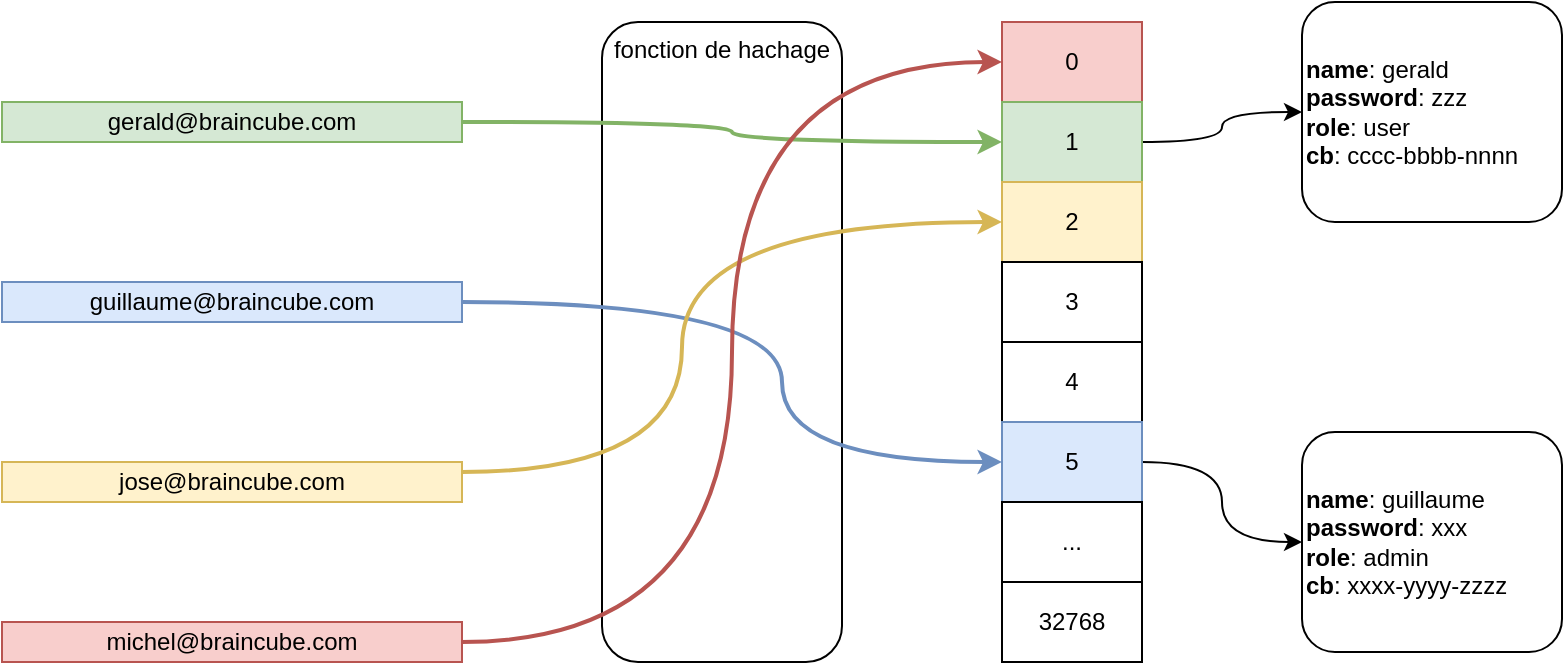 <mxfile version="14.4.3" type="device"><diagram id="R2lEEEUBdFMjLlhIrx00" name="Page-1"><mxGraphModel dx="1106" dy="1003" grid="0" gridSize="10" guides="1" tooltips="1" connect="1" arrows="1" fold="1" page="1" pageScale="1" pageWidth="850" pageHeight="1100" math="0" shadow="0" extFonts="Permanent Marker^https://fonts.googleapis.com/css?family=Permanent+Marker"><root><mxCell id="0"/><mxCell id="1" parent="0"/><mxCell id="YBx79oANToWUEoXLm5Ui-1" value="0" style="rounded=0;whiteSpace=wrap;html=1;fillColor=#f8cecc;strokeColor=#b85450;" vertex="1" parent="1"><mxGeometry x="530" y="140" width="70" height="40" as="geometry"/></mxCell><mxCell id="YBx79oANToWUEoXLm5Ui-22" style="edgeStyle=orthogonalEdgeStyle;curved=1;orthogonalLoop=1;jettySize=auto;html=1;exitX=1;exitY=0.5;exitDx=0;exitDy=0;entryX=0;entryY=0.5;entryDx=0;entryDy=0;strokeWidth=1;" edge="1" parent="1" source="YBx79oANToWUEoXLm5Ui-2" target="YBx79oANToWUEoXLm5Ui-21"><mxGeometry relative="1" as="geometry"/></mxCell><mxCell id="YBx79oANToWUEoXLm5Ui-2" value="1" style="rounded=0;whiteSpace=wrap;html=1;fillColor=#d5e8d4;strokeColor=#82b366;" vertex="1" parent="1"><mxGeometry x="530" y="180" width="70" height="40" as="geometry"/></mxCell><mxCell id="YBx79oANToWUEoXLm5Ui-3" value="2" style="rounded=0;whiteSpace=wrap;html=1;fillColor=#fff2cc;strokeColor=#d6b656;" vertex="1" parent="1"><mxGeometry x="530" y="220" width="70" height="40" as="geometry"/></mxCell><mxCell id="YBx79oANToWUEoXLm5Ui-4" value="3" style="rounded=0;whiteSpace=wrap;html=1;" vertex="1" parent="1"><mxGeometry x="530" y="260" width="70" height="40" as="geometry"/></mxCell><mxCell id="YBx79oANToWUEoXLm5Ui-5" value="4" style="rounded=0;whiteSpace=wrap;html=1;" vertex="1" parent="1"><mxGeometry x="530" y="300" width="70" height="40" as="geometry"/></mxCell><mxCell id="YBx79oANToWUEoXLm5Ui-20" style="edgeStyle=orthogonalEdgeStyle;curved=1;orthogonalLoop=1;jettySize=auto;html=1;exitX=1;exitY=0.5;exitDx=0;exitDy=0;entryX=0;entryY=0.5;entryDx=0;entryDy=0;strokeWidth=1;" edge="1" parent="1" source="YBx79oANToWUEoXLm5Ui-6" target="YBx79oANToWUEoXLm5Ui-19"><mxGeometry relative="1" as="geometry"/></mxCell><mxCell id="YBx79oANToWUEoXLm5Ui-6" value="5" style="rounded=0;whiteSpace=wrap;html=1;fillColor=#dae8fc;strokeColor=#6c8ebf;" vertex="1" parent="1"><mxGeometry x="530" y="340" width="70" height="40" as="geometry"/></mxCell><mxCell id="YBx79oANToWUEoXLm5Ui-7" value="..." style="rounded=0;whiteSpace=wrap;html=1;" vertex="1" parent="1"><mxGeometry x="530" y="380" width="70" height="40" as="geometry"/></mxCell><mxCell id="YBx79oANToWUEoXLm5Ui-8" value="32768" style="rounded=0;whiteSpace=wrap;html=1;" vertex="1" parent="1"><mxGeometry x="530" y="420" width="70" height="40" as="geometry"/></mxCell><mxCell id="YBx79oANToWUEoXLm5Ui-9" value="fonction de hachage" style="rounded=1;whiteSpace=wrap;html=1;verticalAlign=top;" vertex="1" parent="1"><mxGeometry x="330" y="140" width="120" height="320" as="geometry"/></mxCell><mxCell id="YBx79oANToWUEoXLm5Ui-14" style="edgeStyle=orthogonalEdgeStyle;orthogonalLoop=1;jettySize=auto;html=1;exitX=1;exitY=0.5;exitDx=0;exitDy=0;entryX=0;entryY=0.5;entryDx=0;entryDy=0;curved=1;fillColor=#d5e8d4;strokeColor=#82b366;strokeWidth=2;" edge="1" parent="1" source="YBx79oANToWUEoXLm5Ui-10" target="YBx79oANToWUEoXLm5Ui-2"><mxGeometry relative="1" as="geometry"/></mxCell><mxCell id="YBx79oANToWUEoXLm5Ui-10" value="gerald@braincube.com" style="text;html=1;strokeColor=#82b366;fillColor=#d5e8d4;align=center;verticalAlign=middle;whiteSpace=wrap;rounded=0;" vertex="1" parent="1"><mxGeometry x="30" y="180" width="230" height="20" as="geometry"/></mxCell><mxCell id="YBx79oANToWUEoXLm5Ui-15" style="edgeStyle=orthogonalEdgeStyle;orthogonalLoop=1;jettySize=auto;html=1;exitX=1;exitY=0.5;exitDx=0;exitDy=0;entryX=0;entryY=0.5;entryDx=0;entryDy=0;curved=1;fillColor=#dae8fc;strokeColor=#6c8ebf;strokeWidth=2;" edge="1" parent="1" source="YBx79oANToWUEoXLm5Ui-11" target="YBx79oANToWUEoXLm5Ui-6"><mxGeometry relative="1" as="geometry"><Array as="points"><mxPoint x="420" y="280"/><mxPoint x="420" y="360"/></Array></mxGeometry></mxCell><mxCell id="YBx79oANToWUEoXLm5Ui-11" value="guillaume@braincube.com" style="text;html=1;strokeColor=#6c8ebf;fillColor=#dae8fc;align=center;verticalAlign=middle;whiteSpace=wrap;rounded=0;" vertex="1" parent="1"><mxGeometry x="30" y="270" width="230" height="20" as="geometry"/></mxCell><mxCell id="YBx79oANToWUEoXLm5Ui-16" style="edgeStyle=orthogonalEdgeStyle;orthogonalLoop=1;jettySize=auto;html=1;exitX=1;exitY=0.25;exitDx=0;exitDy=0;entryX=0;entryY=0.5;entryDx=0;entryDy=0;curved=1;fillColor=#fff2cc;strokeColor=#d6b656;strokeWidth=2;" edge="1" parent="1" source="YBx79oANToWUEoXLm5Ui-12" target="YBx79oANToWUEoXLm5Ui-3"><mxGeometry relative="1" as="geometry"><Array as="points"><mxPoint x="370" y="365"/><mxPoint x="370" y="240"/></Array></mxGeometry></mxCell><mxCell id="YBx79oANToWUEoXLm5Ui-12" value="jose@braincube.com" style="text;html=1;strokeColor=#d6b656;fillColor=#fff2cc;align=center;verticalAlign=middle;whiteSpace=wrap;rounded=0;" vertex="1" parent="1"><mxGeometry x="30" y="360" width="230" height="20" as="geometry"/></mxCell><mxCell id="YBx79oANToWUEoXLm5Ui-17" style="edgeStyle=orthogonalEdgeStyle;curved=1;orthogonalLoop=1;jettySize=auto;html=1;exitX=1;exitY=0.5;exitDx=0;exitDy=0;entryX=0;entryY=0.5;entryDx=0;entryDy=0;fillColor=#f8cecc;strokeColor=#b85450;strokeWidth=2;" edge="1" parent="1" source="YBx79oANToWUEoXLm5Ui-13" target="YBx79oANToWUEoXLm5Ui-1"><mxGeometry relative="1" as="geometry"/></mxCell><mxCell id="YBx79oANToWUEoXLm5Ui-13" value="michel@braincube.com" style="text;html=1;strokeColor=#b85450;fillColor=#f8cecc;align=center;verticalAlign=middle;whiteSpace=wrap;rounded=0;" vertex="1" parent="1"><mxGeometry x="30" y="440" width="230" height="20" as="geometry"/></mxCell><mxCell id="YBx79oANToWUEoXLm5Ui-19" value="&lt;b&gt;name&lt;/b&gt;: guillaume&lt;br&gt;&lt;b&gt;password&lt;/b&gt;: xxx&lt;br&gt;&lt;b&gt;role&lt;/b&gt;: admin&lt;br&gt;&lt;b&gt;cb&lt;/b&gt;: xxxx-yyyy-zzzz" style="rounded=1;whiteSpace=wrap;html=1;align=left;" vertex="1" parent="1"><mxGeometry x="680" y="345" width="130" height="110" as="geometry"/></mxCell><mxCell id="YBx79oANToWUEoXLm5Ui-21" value="&lt;b&gt;name&lt;/b&gt;: gerald&lt;br&gt;&lt;b&gt;password&lt;/b&gt;: zzz&lt;br&gt;&lt;b&gt;role&lt;/b&gt;: user&lt;br&gt;&lt;b&gt;cb&lt;/b&gt;: cccc-bbbb-nnnn" style="rounded=1;whiteSpace=wrap;html=1;align=left;" vertex="1" parent="1"><mxGeometry x="680" y="130" width="130" height="110" as="geometry"/></mxCell></root></mxGraphModel></diagram></mxfile>